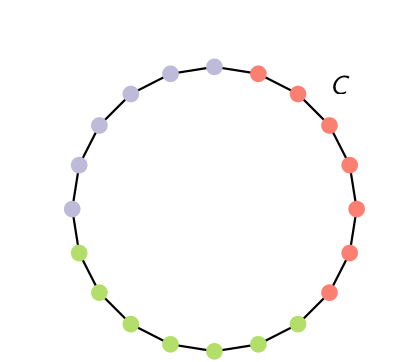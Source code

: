 <?xml version="1.0"?>
<!DOCTYPE ipe SYSTEM "ipe.dtd">
<ipe version="70218" creator="Ipe 7.2.23">
<info created="D:20210525044341" modified="D:20210525092518"/>
<preamble>\renewcommand*\familydefault{\sfdefault} 
\usepackage[cm]{sfmath}
\usepackage{amssymb}
</preamble>
<ipestyle name="basic">
<symbol name="arrow/arc(spx)">
<path stroke="sym-stroke" fill="sym-stroke" pen="sym-pen">
0 0 m
-1 0.333 l
-1 -0.333 l
h
</path>
</symbol>
<symbol name="arrow/farc(spx)">
<path stroke="sym-stroke" fill="white" pen="sym-pen">
0 0 m
-1 0.333 l
-1 -0.333 l
h
</path>
</symbol>
<symbol name="arrow/ptarc(spx)">
<path stroke="sym-stroke" fill="sym-stroke" pen="sym-pen">
0 0 m
-1 0.333 l
-0.8 0 l
-1 -0.333 l
h
</path>
</symbol>
<symbol name="arrow/fptarc(spx)">
<path stroke="sym-stroke" fill="white" pen="sym-pen">
0 0 m
-1 0.333 l
-0.8 0 l
-1 -0.333 l
h
</path>
</symbol>
<symbol name="mark/circle(sx)" transformations="translations">
<path fill="sym-stroke">
0.6 0 0 0.6 0 0 e
0.4 0 0 0.4 0 0 e
</path>
</symbol>
<symbol name="mark/disk(sx)" transformations="translations">
<path fill="sym-stroke">
0.6 0 0 0.6 0 0 e
</path>
</symbol>
<symbol name="mark/fdisk(sfx)" transformations="translations">
<group>
<path fill="sym-fill">
0.5 0 0 0.5 0 0 e
</path>
<path fill="sym-stroke" fillrule="eofill">
0.6 0 0 0.6 0 0 e
0.4 0 0 0.4 0 0 e
</path>
</group>
</symbol>
<symbol name="mark/box(sx)" transformations="translations">
<path fill="sym-stroke" fillrule="eofill">
-0.6 -0.6 m
0.6 -0.6 l
0.6 0.6 l
-0.6 0.6 l
h
-0.4 -0.4 m
0.4 -0.4 l
0.4 0.4 l
-0.4 0.4 l
h
</path>
</symbol>
<symbol name="mark/square(sx)" transformations="translations">
<path fill="sym-stroke">
-0.6 -0.6 m
0.6 -0.6 l
0.6 0.6 l
-0.6 0.6 l
h
</path>
</symbol>
<symbol name="mark/fsquare(sfx)" transformations="translations">
<group>
<path fill="sym-fill">
-0.5 -0.5 m
0.5 -0.5 l
0.5 0.5 l
-0.5 0.5 l
h
</path>
<path fill="sym-stroke" fillrule="eofill">
-0.6 -0.6 m
0.6 -0.6 l
0.6 0.6 l
-0.6 0.6 l
h
-0.4 -0.4 m
0.4 -0.4 l
0.4 0.4 l
-0.4 0.4 l
h
</path>
</group>
</symbol>
<symbol name="mark/cross(sx)" transformations="translations">
<group>
<path fill="sym-stroke">
-0.43 -0.57 m
0.57 0.43 l
0.43 0.57 l
-0.57 -0.43 l
h
</path>
<path fill="sym-stroke">
-0.43 0.57 m
0.57 -0.43 l
0.43 -0.57 l
-0.57 0.43 l
h
</path>
</group>
</symbol>
<symbol name="arrow/fnormal(spx)">
<path stroke="sym-stroke" fill="white" pen="sym-pen">
0 0 m
-1 0.333 l
-1 -0.333 l
h
</path>
</symbol>
<symbol name="arrow/pointed(spx)">
<path stroke="sym-stroke" fill="sym-stroke" pen="sym-pen">
0 0 m
-1 0.333 l
-0.8 0 l
-1 -0.333 l
h
</path>
</symbol>
<symbol name="arrow/fpointed(spx)">
<path stroke="sym-stroke" fill="white" pen="sym-pen">
0 0 m
-1 0.333 l
-0.8 0 l
-1 -0.333 l
h
</path>
</symbol>
<symbol name="arrow/linear(spx)">
<path stroke="sym-stroke" pen="sym-pen">
-1 0.333 m
0 0 l
-1 -0.333 l
</path>
</symbol>
<symbol name="arrow/fdouble(spx)">
<path stroke="sym-stroke" fill="white" pen="sym-pen">
0 0 m
-1 0.333 l
-1 -0.333 l
h
-1 0 m
-2 0.333 l
-2 -0.333 l
h
</path>
</symbol>
<symbol name="arrow/double(spx)">
<path stroke="sym-stroke" fill="sym-stroke" pen="sym-pen">
0 0 m
-1 0.333 l
-1 -0.333 l
h
-1 0 m
-2 0.333 l
-2 -0.333 l
h
</path>
</symbol>
<symbol name="arrow/mid-normal(spx)">
<path stroke="sym-stroke" fill="sym-stroke" pen="sym-pen">
0.5 0 m
-0.5 0.333 l
-0.5 -0.333 l
h
</path>
</symbol>
<symbol name="arrow/mid-fnormal(spx)">
<path stroke="sym-stroke" fill="white" pen="sym-pen">
0.5 0 m
-0.5 0.333 l
-0.5 -0.333 l
h
</path>
</symbol>
<symbol name="arrow/mid-pointed(spx)">
<path stroke="sym-stroke" fill="sym-stroke" pen="sym-pen">
0.5 0 m
-0.5 0.333 l
-0.3 0 l
-0.5 -0.333 l
h
</path>
</symbol>
<symbol name="arrow/mid-fpointed(spx)">
<path stroke="sym-stroke" fill="white" pen="sym-pen">
0.5 0 m
-0.5 0.333 l
-0.3 0 l
-0.5 -0.333 l
h
</path>
</symbol>
<symbol name="arrow/mid-double(spx)">
<path stroke="sym-stroke" fill="sym-stroke" pen="sym-pen">
1 0 m
0 0.333 l
0 -0.333 l
h
0 0 m
-1 0.333 l
-1 -0.333 l
h
</path>
</symbol>
<symbol name="arrow/mid-fdouble(spx)">
<path stroke="sym-stroke" fill="white" pen="sym-pen">
1 0 m
0 0.333 l
0 -0.333 l
h
0 0 m
-1 0.333 l
-1 -0.333 l
h
</path>
</symbol>
<anglesize name="22.5 deg" value="22.5"/>
<anglesize name="30 deg" value="30"/>
<anglesize name="45 deg" value="45"/>
<anglesize name="60 deg" value="60"/>
<anglesize name="90 deg" value="90"/>
<arrowsize name="large" value="10"/>
<arrowsize name="small" value="5"/>
<arrowsize name="tiny" value="3"/>
<color name="blue" value="0 0 1"/>
<color name="brown" value="0.647 0.165 0.165"/>
<color name="darkblue" value="0 0 0.545"/>
<color name="darkcyan" value="0 0.545 0.545"/>
<color name="darkgray" value="0.663"/>
<color name="darkgreen" value="0 0.392 0"/>
<color name="darkmagenta" value="0.545 0 0.545"/>
<color name="darkorange" value="1 0.549 0"/>
<color name="darkred" value="0.545 0 0"/>
<color name="gold" value="1 0.843 0"/>
<color name="gray" value="0.745"/>
<color name="green" value="0 1 0"/>
<color name="lightblue" value="0.678 0.847 0.902"/>
<color name="lightcyan" value="0.878 1 1"/>
<color name="lightgray" value="0.827"/>
<color name="lightgreen" value="0.565 0.933 0.565"/>
<color name="lightyellow" value="1 1 0.878"/>
<color name="navy" value="0 0 0.502"/>
<color name="orange" value="1 0.647 0"/>
<color name="pink" value="1 0.753 0.796"/>
<color name="purple" value="0.627 0.125 0.941"/>
<color name="red" value="1 0 0"/>
<color name="seagreen" value="0.18 0.545 0.341"/>
<color name="turquoise" value="0.251 0.878 0.816"/>
<color name="violet" value="0.933 0.51 0.933"/>
<color name="yellow" value="1 1 0"/>
<dashstyle name="dash dot dotted" value="[4 2 1 2 1 2] 0"/>
<dashstyle name="dash dotted" value="[4 2 1 2] 0"/>
<dashstyle name="dashed" value="[4] 0"/>
<dashstyle name="dotted" value="[1 3] 0"/>
<gridsize name="10 pts (~3.5 mm)" value="10"/>
<gridsize name="14 pts (~5 mm)" value="14"/>
<gridsize name="16 pts (~6 mm)" value="16"/>
<gridsize name="20 pts (~7 mm)" value="20"/>
<gridsize name="28 pts (~10 mm)" value="28"/>
<gridsize name="32 pts (~12 mm)" value="32"/>
<gridsize name="4 pts" value="4"/>
<gridsize name="56 pts (~20 mm)" value="56"/>
<gridsize name="8 pts (~3 mm)" value="8"/>
<opacity name="10%" value="0.1"/>
<opacity name="30%" value="0.3"/>
<opacity name="50%" value="0.5"/>
<opacity name="75%" value="0.75"/>
<pen name="fat" value="1.2"/>
<pen name="heavier" value="0.8"/>
<pen name="ultrafat" value="2"/>
<symbolsize name="large" value="5"/>
<symbolsize name="small" value="2"/>
<symbolsize name="tiny" value="1.1"/>
<textsize name="Huge" value="\Huge"/>
<textsize name="LARGE" value="\LARGE"/>
<textsize name="Large" value="\Large"/>
<textsize name="footnote" value="\footnotesize"/>
<textsize name="huge" value="\huge"/>
<textsize name="large" value="\large"/>
<textsize name="small" value="\small"/>
<textsize name="tiny" value="\tiny"/>
<textstyle name="center" begin="\begin{center}" end="\end{center}"/>
<textstyle name="item" begin="\begin{itemize}\item{}" end="\end{itemize}"/>
<textstyle name="itemize" begin="\begin{itemize}" end="\end{itemize}"/>
<tiling name="falling" angle="-60" step="4" width="1"/>
<tiling name="rising" angle="30" step="4" width="1"/>
</ipestyle>
<ipestyle name="brew">
<color name="aliceblue" value="0.941 0.973 1"/>
<color name="brew1" value="0.552 0.827 0.78"/>
<color name="brew2" value="1 1 0.701"/>
<color name="brew3" value="0.745 0.729 0.854"/>
<color name="brew4" value="0.984 0.501 0.447"/>
<color name="brew5" value="0.501 0.694 0.827"/>
<color name="brew6" value="0.992 0.705 0.384"/>
<color name="brew7" value="0.701 0.87 0.411"/>
<color name="brew8" value="0.988 0.803 0.898"/>
<pen name="fattyfatfat" value="4"/>
</ipestyle>
<page>
<layer name="C"/>
<layer name="tau"/>
<layer name="T"/>
<view layers="C" active="C"/>
<view layers="C tau" active="tau"/>
<view layers="C tau T" active="T"/>
<view layers="C tau T" active="T"/>
<path layer="T" stroke="gray" pen="heavier">
289.905 489.422 m
283.307 501.94 l
291.631 508.093 l
286.202 516.418 l
299.232 520.761 l
</path>
<path stroke="gray" pen="heavier">
289.905 406.578 m
245.665 417.608 l
245.303 449.097 l
259.781 472.623 l
257.247 487.824 l
286.202 516.418 l
</path>
<path stroke="gray" pen="heavier">
371.2 448 m
385.012 469.365 l
386.821 489.634 l
378.135 500.13 l
362.933 511.712 l
332.169 510.265 l
301.404 506.645 l
291.631 508.093 l
</path>
<path layer="tau" stroke="lightgray" pen="heavier">
313.041 458.646 m
315.328 436.156 l
</path>
<path stroke="lightgray" pen="heavier">
315.328 436.156 m
334.26 451.912 l
</path>
<path stroke="lightgray" pen="heavier">
334.26 451.912 m
313.041 458.646 l
</path>
<path stroke="black" pen="heavier">
334.26 451.912 m
341.883 455.596 l
346.457 448.862 l
356.749 456.359 l
361.959 446.829 l
371.2 448 l
</path>
<path stroke="black" pen="heavier">
315.328 436.156 m
305.544 429.295 l
311.516 420.401 l
299.953 417.987 l
304.527 409.982 l
289.905 406.578 l
</path>
<path stroke="black" pen="heavier">
313.041 458.646 m
304.019 459.535 l
306.052 470.081 l
296.523 473.512 l
297.285 479.611 l
287.883 480.754 l
289.905 489.422 l
</path>
<path layer="C" matrix="0.4 0 0 0.4 192 268.8" stroke="black" pen="heavier">
448 448 m
441.735 487.554 l
423.554 523.237 l
395.237 551.554 l
359.554 569.735 l
320 576 l
280.446 569.735 l
244.763 551.554 l
216.446 523.237 l
198.265 487.554 l
192 448 l
198.265 408.446 l
216.446 372.763 l
244.763 344.446 l
280.446 326.265 l
320 320 l
359.554 326.265 l
395.237 344.446 l
423.554 372.763 l
441.735 408.446 l
h
</path>
<use matrix="0.4 0 0 0.4 192 268.8" name="mark/disk(sx)" pos="320 576" size="large" stroke="brew3"/>
<use matrix="0.4 0 0 0.4 192 268.8" name="mark/disk(sx)" pos="280.446 569.735" size="large" stroke="brew3"/>
<use matrix="0.4 0 0 0.4 192 268.8" name="mark/disk(sx)" pos="244.763 551.554" size="large" stroke="brew3"/>
<use matrix="0.4 0 0 0.4 192 268.8" name="mark/disk(sx)" pos="216.446 523.237" size="large" stroke="brew3"/>
<use matrix="0.4 0 0 0.4 192 268.8" name="mark/disk(sx)" pos="198.265 487.554" size="large" stroke="brew3"/>
<use matrix="0.4 0 0 0.4 192 268.8" name="mark/disk(sx)" pos="192 448" size="large" stroke="brew3"/>
<use matrix="0.4 0 0 0.4 192 268.8" name="mark/disk(sx)" pos="198.265 408.446" size="large" stroke="brew7"/>
<use matrix="0.4 0 0 0.4 192 268.8" name="mark/disk(sx)" pos="216.446 372.763" size="large" stroke="brew7"/>
<use matrix="0.4 0 0 0.4 192 268.8" name="mark/disk(sx)" pos="244.763 344.446" size="large" stroke="brew7"/>
<use matrix="0.4 0 0 0.4 192 268.8" name="mark/disk(sx)" pos="280.446 326.265" size="large" stroke="brew7"/>
<use matrix="0.4 0 0 0.4 192 268.8" name="mark/disk(sx)" pos="320 320" size="large" stroke="brew7"/>
<use matrix="0.4 0 0 0.4 192 268.8" name="mark/disk(sx)" pos="359.554 326.265" size="large" stroke="brew7"/>
<use matrix="0.4 0 0 0.4 192 268.8" name="mark/disk(sx)" pos="395.237 344.446" size="large" stroke="brew7"/>
<use matrix="0.4 0 0 0.4 192 268.8" name="mark/disk(sx)" pos="423.554 372.763" size="large" stroke="brew4"/>
<use matrix="0.4 0 0 0.4 192 268.8" name="mark/disk(sx)" pos="441.735 408.446" size="large" stroke="brew4"/>
<use matrix="0.4 0 0 0.4 192 268.8" name="mark/disk(sx)" pos="448 448" size="large" stroke="brew4"/>
<use matrix="0.4 0 0 0.4 192 268.8" name="mark/disk(sx)" pos="441.735 487.554" size="large" stroke="brew4"/>
<use matrix="0.4 0 0 0.4 192 268.8" name="mark/disk(sx)" pos="423.554 523.237" size="large" stroke="brew4"/>
<use matrix="0.4 0 0 0.4 192 268.8" name="mark/disk(sx)" pos="395.237 551.554" size="large" stroke="brew4"/>
<use matrix="0.4 0 0 0.4 192 268.8" name="mark/disk(sx)" pos="359.554 569.735" size="large" stroke="brew4"/>
<text transformations="translations" pos="361.45 489.267" stroke="black" type="label" width="7.559" height="6.918" depth="0" valign="baseline" style="math">C</text>
<use layer="tau" name="mark/disk(sx)" pos="313.041 458.646" size="large" stroke="brew3"/>
<use name="mark/disk(sx)" pos="315.328 436.156" size="large" stroke="brew7"/>
<use name="mark/disk(sx)" pos="334.26 451.912" size="large" stroke="brew4"/>
<use name="mark/disk(sx)" pos="287.883 480.754" size="normal" stroke="black"/>
<use name="mark/disk(sx)" pos="296.523 473.512" size="normal" stroke="black"/>
<use name="mark/disk(sx)" pos="306.052 470.081" size="normal" stroke="black"/>
<use name="mark/disk(sx)" pos="304.019 459.535" size="normal" stroke="black"/>
<use name="mark/disk(sx)" pos="305.544 429.295" size="normal" stroke="black"/>
<use name="mark/disk(sx)" pos="311.516 420.401" size="normal" stroke="black"/>
<use name="mark/disk(sx)" pos="299.953 417.987" size="normal" stroke="black"/>
<use name="mark/disk(sx)" pos="304.527 409.982" size="normal" stroke="black"/>
<use name="mark/disk(sx)" pos="341.883 455.596" size="normal" stroke="black"/>
<use name="mark/disk(sx)" pos="346.457 448.862" size="normal" stroke="black"/>
<use name="mark/disk(sx)" pos="356.749 456.359" size="normal" stroke="black"/>
<use name="mark/disk(sx)" pos="361.959 446.829" size="normal" stroke="black"/>
<use layer="T" name="mark/disk(sx)" pos="299.232 520.761" size="normal" stroke="gray"/>
<use name="mark/disk(sx)" pos="286.202 516.418" size="normal" stroke="gray"/>
<use name="mark/disk(sx)" pos="283.307 501.94" size="normal" stroke="gray"/>
<use name="mark/disk(sx)" pos="257.247 487.824" size="normal" stroke="gray"/>
<use name="mark/disk(sx)" pos="259.781 472.623" size="normal" stroke="gray"/>
<use name="mark/disk(sx)" pos="245.303 449.097" size="normal" stroke="gray"/>
<use name="mark/disk(sx)" pos="245.665 417.608" size="normal" stroke="gray"/>
<use name="mark/disk(sx)" pos="385.012 469.365" size="normal" stroke="gray"/>
<use name="mark/disk(sx)" pos="386.821 489.634" size="normal" stroke="gray"/>
<use name="mark/disk(sx)" pos="378.135 500.13" size="normal" stroke="gray"/>
<use name="mark/disk(sx)" pos="362.933 511.712" size="normal" stroke="gray"/>
<use name="mark/disk(sx)" pos="332.169 510.265" size="normal" stroke="gray"/>
<use name="mark/disk(sx)" pos="301.404 506.645" size="normal" stroke="gray"/>
<text matrix="1 0 0 1 1 -5" transformations="translations" pos="313.411 517.723" stroke="gray" type="label" width="8.112" height="6.918" depth="0" halign="center" valign="baseline" style="math">T</text>
</page>
</ipe>
